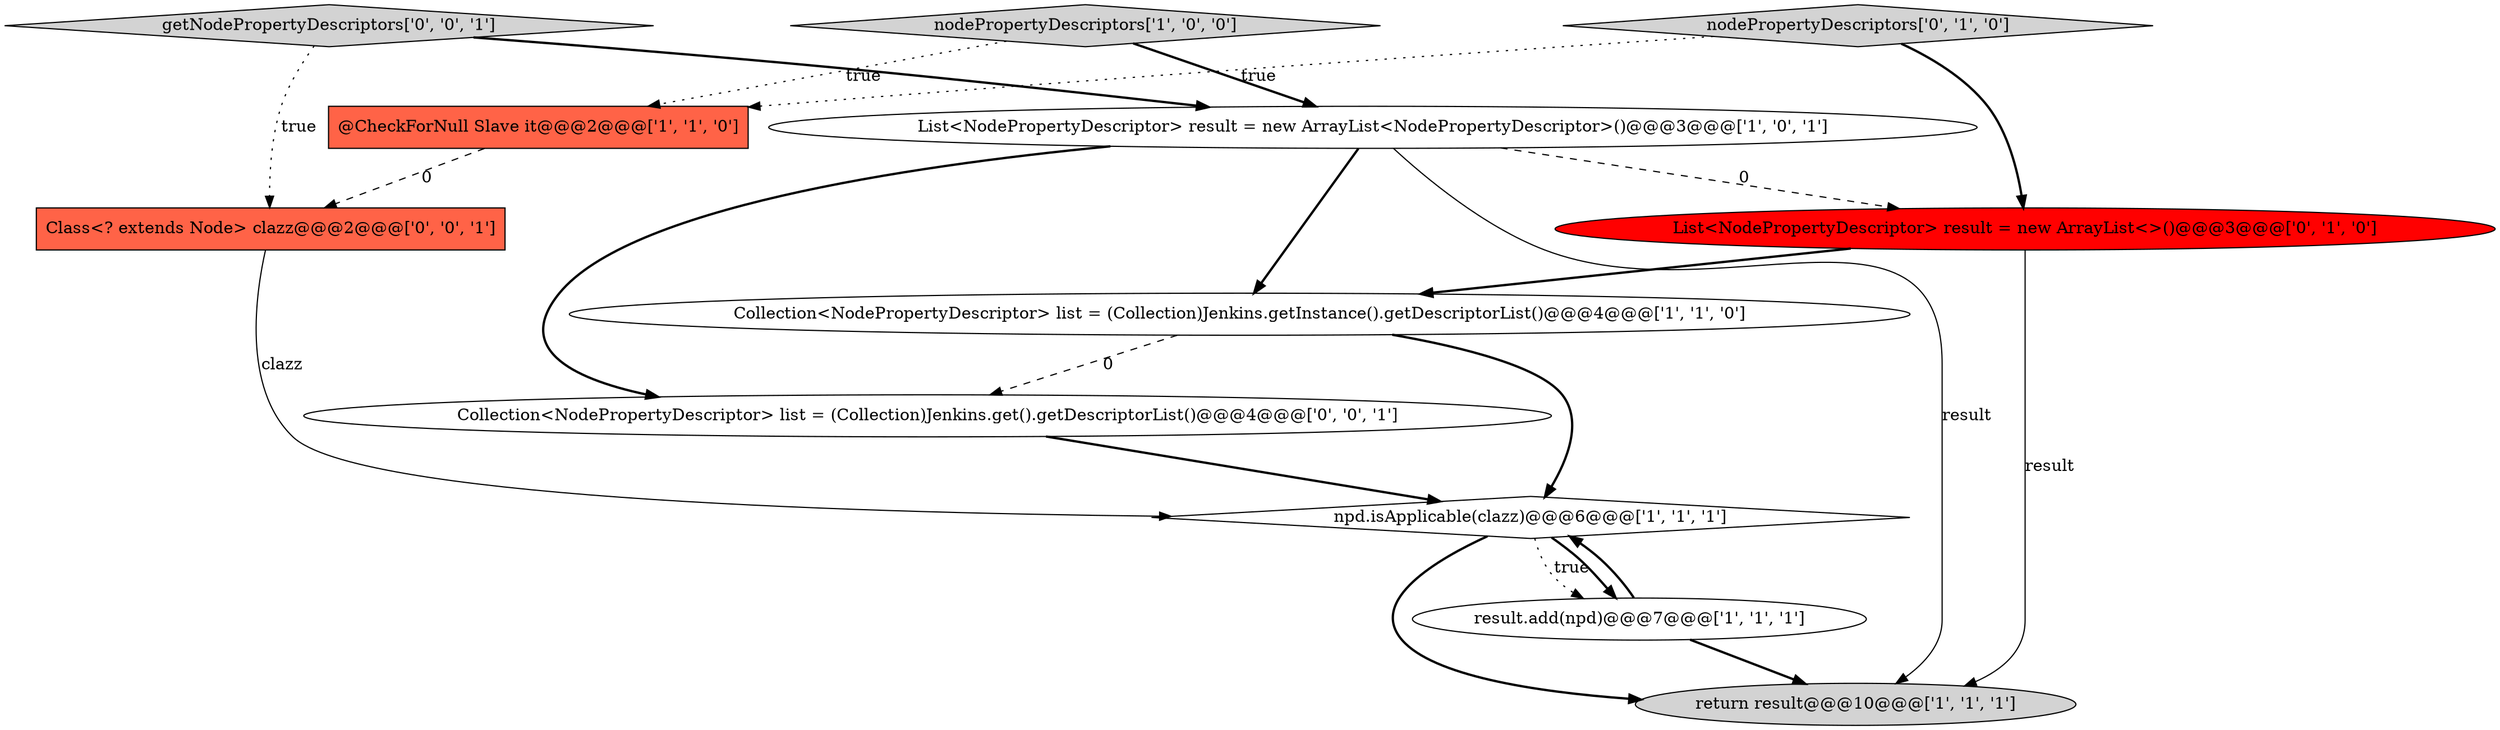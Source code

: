digraph {
7 [style = filled, label = "List<NodePropertyDescriptor> result = new ArrayList<>()@@@3@@@['0', '1', '0']", fillcolor = red, shape = ellipse image = "AAA1AAABBB2BBB"];
9 [style = filled, label = "Class<? extends Node> clazz@@@2@@@['0', '0', '1']", fillcolor = tomato, shape = box image = "AAA0AAABBB3BBB"];
5 [style = filled, label = "npd.isApplicable(clazz)@@@6@@@['1', '1', '1']", fillcolor = white, shape = diamond image = "AAA0AAABBB1BBB"];
11 [style = filled, label = "getNodePropertyDescriptors['0', '0', '1']", fillcolor = lightgray, shape = diamond image = "AAA0AAABBB3BBB"];
2 [style = filled, label = "@CheckForNull Slave it@@@2@@@['1', '1', '0']", fillcolor = tomato, shape = box image = "AAA0AAABBB1BBB"];
0 [style = filled, label = "nodePropertyDescriptors['1', '0', '0']", fillcolor = lightgray, shape = diamond image = "AAA0AAABBB1BBB"];
8 [style = filled, label = "nodePropertyDescriptors['0', '1', '0']", fillcolor = lightgray, shape = diamond image = "AAA0AAABBB2BBB"];
1 [style = filled, label = "List<NodePropertyDescriptor> result = new ArrayList<NodePropertyDescriptor>()@@@3@@@['1', '0', '1']", fillcolor = white, shape = ellipse image = "AAA0AAABBB1BBB"];
6 [style = filled, label = "return result@@@10@@@['1', '1', '1']", fillcolor = lightgray, shape = ellipse image = "AAA0AAABBB1BBB"];
3 [style = filled, label = "Collection<NodePropertyDescriptor> list = (Collection)Jenkins.getInstance().getDescriptorList()@@@4@@@['1', '1', '0']", fillcolor = white, shape = ellipse image = "AAA0AAABBB1BBB"];
4 [style = filled, label = "result.add(npd)@@@7@@@['1', '1', '1']", fillcolor = white, shape = ellipse image = "AAA0AAABBB1BBB"];
10 [style = filled, label = "Collection<NodePropertyDescriptor> list = (Collection)Jenkins.get().getDescriptorList()@@@4@@@['0', '0', '1']", fillcolor = white, shape = ellipse image = "AAA0AAABBB3BBB"];
4->6 [style = bold, label=""];
11->1 [style = bold, label=""];
7->6 [style = solid, label="result"];
8->2 [style = dotted, label="true"];
1->3 [style = bold, label=""];
9->5 [style = solid, label="clazz"];
11->9 [style = dotted, label="true"];
1->6 [style = solid, label="result"];
7->3 [style = bold, label=""];
5->4 [style = dotted, label="true"];
8->7 [style = bold, label=""];
3->5 [style = bold, label=""];
10->5 [style = bold, label=""];
5->6 [style = bold, label=""];
2->9 [style = dashed, label="0"];
0->1 [style = bold, label=""];
5->4 [style = bold, label=""];
3->10 [style = dashed, label="0"];
0->2 [style = dotted, label="true"];
1->7 [style = dashed, label="0"];
1->10 [style = bold, label=""];
4->5 [style = bold, label=""];
}
